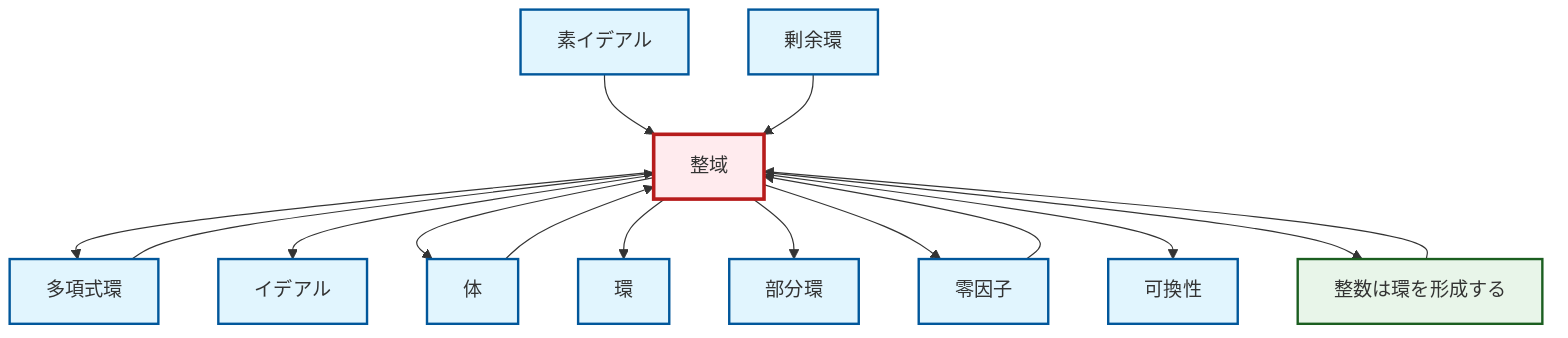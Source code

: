 graph TD
    classDef definition fill:#e1f5fe,stroke:#01579b,stroke-width:2px
    classDef theorem fill:#f3e5f5,stroke:#4a148c,stroke-width:2px
    classDef axiom fill:#fff3e0,stroke:#e65100,stroke-width:2px
    classDef example fill:#e8f5e9,stroke:#1b5e20,stroke-width:2px
    classDef current fill:#ffebee,stroke:#b71c1c,stroke-width:3px
    def-integral-domain["整域"]:::definition
    def-commutativity["可換性"]:::definition
    def-quotient-ring["剰余環"]:::definition
    ex-integers-ring["整数は環を形成する"]:::example
    def-ring["環"]:::definition
    def-ideal["イデアル"]:::definition
    def-subring["部分環"]:::definition
    def-polynomial-ring["多項式環"]:::definition
    def-zero-divisor["零因子"]:::definition
    def-prime-ideal["素イデアル"]:::definition
    def-field["体"]:::definition
    def-integral-domain --> def-polynomial-ring
    ex-integers-ring --> def-integral-domain
    def-integral-domain --> def-ideal
    def-zero-divisor --> def-integral-domain
    def-polynomial-ring --> def-integral-domain
    def-integral-domain --> def-field
    def-prime-ideal --> def-integral-domain
    def-quotient-ring --> def-integral-domain
    def-integral-domain --> def-ring
    def-integral-domain --> def-subring
    def-field --> def-integral-domain
    def-integral-domain --> def-zero-divisor
    def-integral-domain --> def-commutativity
    def-integral-domain --> ex-integers-ring
    class def-integral-domain current